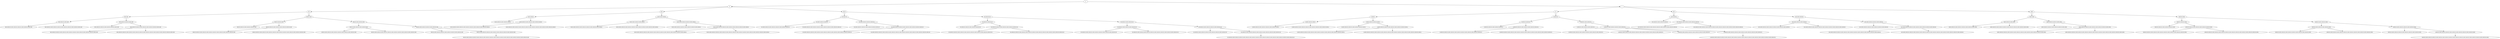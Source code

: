 digraph G {
node [fontname = "DejaVuSans"];
e -> 0;
e -> 1;
0 -> 00;
0 -> 010;
0 -> 0110;
00 -> 001100;
00 -> 00101100;
001100 -> 0011001011001100;
001100 -> 0011001011001011001100;
0011001011001100 -> 001100101100110010110010110011001011001100;
0011001011001100 -> 0011001011001100101100101100110010110010110011001011001100;
0011001011001011001100 -> 00110010110010110011001011001011001100;
0011001011001011001100 -> 001100101100101100110010110011001011001011001100;
001100101100101100110010110011001011001011001100 -> 00110010110010110011001011001100101100101100110010110011001011001011001100;
001100101100101100110010110011001011001011001100 -> 001100101100101100110010110011001011001011001100101100101100110010110011001011001011001100;
00101100 -> 00101100101100;
00101100 -> 001011001100101100;
00101100101100 -> 001011001011001100101100101100;
00101100101100 -> 0010110010110011001011001100101100101100;
0010110010110011001011001100101100101100 -> 001011001011001100101100110010110010110011001011001100101100101100;
0010110010110011001011001100101100101100 -> 0010110010110011001011001100101100101100110010110010110011001011001100101100101100;
001011001100101100 -> 0010110011001011001100101100;
001011001100101100 -> 0010110011001011001011001100101100;
0010110011001011001100101100 -> 001011001100101100110010110010110011001011001100101100;
0010110011001011001100101100 -> 0010110011001011001100101100101100110010110010110011001011001100101100;
0010110011001011001011001100101100 -> 00101100110010110010110011001011001011001100101100;
0010110011001011001011001100101100 -> 001011001100101100101100110010110011001011001011001100101100;
001011001100101100101100110010110011001011001011001100101100 -> 001011001100101100101100110010110011001011001011001100101100101100110010110011001011001011001100101100;
010 -> 010110010;
010 -> 0101100110010;
010110010 -> 0101100101100110010110010;
010110010 -> 01011001011001100101100110010110010;
01011001011001100101100110010110010 -> 0101100101100110010110011001011001011001100101100110010110010;
01011001011001100101100110010110010 -> 01011001011001100101100110010110010110011001011001011001100101100110010110010;
0101100110010 -> 01011001100101100110010;
0101100110010 -> 01011001100101100101100110010;
01011001100101100110010 -> 0101100110010110011001011001011001100101100110010;
01011001100101100110010 -> 01011001100101100110010110010110011001011001011001100101100110010;
01011001100101100101100110010 -> 010110011001011001011001100101100101100110010;
01011001100101100101100110010 -> 0101100110010110010110011001011001100101100101100110010;
0101100110010110010110011001011001100101100101100110010 -> 010110011001011001011001100101100110010110010110011001011001100101100101100110010;
0101100110010110010110011001011001100101100101100110010 -> 0101100110010110010110011001011001100101100101100110010110010110011001011001100101100101100110010;
0110 -> 01100110;
0110 -> 0110010110;
01100110 -> 011001100101100110;
01100110 -> 011001100101100101100110;
011001100101100110 -> 01100110010110011001011001011001100101100110;
011001100101100110 -> 011001100101100110010110010110011001011001011001100101100110;
011001100101100101100110 -> 0110011001011001011001100101100101100110;
011001100101100101100110 -> 01100110010110010110011001011001100101100101100110;
01100110010110010110011001011001100101100101100110 -> 0110011001011001011001100101100110010110010110011001011001100101100101100110;
01100110010110010110011001011001100101100101100110 -> 01100110010110010110011001011001100101100101100110010110010110011001011001100101100101100110;
0110010110 -> 0110010110010110;
0110010110 -> 01100101100110010110;
0110010110010110 -> 01100101100101100110010110010110;
0110010110010110 -> 011001011001011001100101100110010110010110;
011001011001011001100101100110010110010110 -> 01100101100101100110010110011001011001011001100101100110010110010110;
011001011001011001100101100110010110010110 -> 011001011001011001100101100110010110010110011001011001011001100101100110010110010110;
01100101100110010110 -> 011001011001100101100110010110;
01100101100110010110 -> 011001011001100101100101100110010110;
011001011001100101100110010110 -> 01100101100110010110011001011001011001100101100110010110;
011001011001100101100110010110 -> 011001011001100101100110010110010110011001011001011001100101100110010110;
011001011001100101100101100110010110 -> 0110010110011001011001011001100101100101100110010110;
011001011001100101100101100110010110 -> 01100101100110010110010110011001011001100101100101100110010110;
01100101100110010110010110011001011001100101100101100110010110 -> 01100101100110010110010110011001011001100101100101100110010110010110011001011001100101100101100110010110;
1 -> 11;
1 -> 101;
1 -> 1001;
11 -> 110011;
11 -> 11001011;
110011 -> 1100110010110011;
110011 -> 1100110010110010110011;
1100110010110011 -> 110011001011001100101100101100110010110011;
1100110010110011 -> 1100110010110011001011001011001100101100101100110010110011;
1100110010110010110011 -> 11001100101100101100110010110010110011;
1100110010110010110011 -> 110011001011001011001100101100110010110010110011;
110011001011001011001100101100110010110010110011 -> 11001100101100101100110010110011001011001011001100101100110010110010110011;
110011001011001011001100101100110010110010110011 -> 110011001011001011001100101100110010110010110011001011001011001100101100110010110010110011;
11001011 -> 11001011001011;
11001011 -> 110010110011001011;
11001011001011 -> 110010110010110011001011001011;
11001011001011 -> 1100101100101100110010110011001011001011;
1100101100101100110010110011001011001011 -> 110010110010110011001011001100101100101100110010110011001011001011;
1100101100101100110010110011001011001011 -> 1100101100101100110010110011001011001011001100101100101100110010110011001011001011;
110010110011001011 -> 1100101100110010110011001011;
110010110011001011 -> 1100101100110010110010110011001011;
1100101100110010110011001011 -> 110010110011001011001100101100101100110010110011001011;
1100101100110010110011001011 -> 1100101100110010110011001011001011001100101100101100110010110011001011;
1100101100110010110010110011001011 -> 11001011001100101100101100110010110010110011001011;
1100101100110010110010110011001011 -> 110010110011001011001011001100101100110010110010110011001011;
110010110011001011001011001100101100110010110010110011001011 -> 110010110011001011001011001100101100110010110010110011001011001011001100101100110010110010110011001011;
101 -> 101100101;
101 -> 1011001100101;
101100101 -> 1011001011001100101100101;
101100101 -> 10110010110011001011001100101100101;
10110010110011001011001100101100101 -> 1011001011001100101100110010110010110011001011001100101100101;
10110010110011001011001100101100101 -> 10110010110011001011001100101100101100110010110010110011001011001100101100101;
1011001100101 -> 10110011001011001100101;
1011001100101 -> 10110011001011001011001100101;
10110011001011001100101 -> 1011001100101100110010110010110011001011001100101;
10110011001011001100101 -> 10110011001011001100101100101100110010110010110011001011001100101;
10110011001011001011001100101 -> 101100110010110010110011001011001011001100101;
10110011001011001011001100101 -> 1011001100101100101100110010110011001011001011001100101;
1011001100101100101100110010110011001011001011001100101 -> 101100110010110010110011001011001100101100101100110010110011001011001011001100101;
1011001100101100101100110010110011001011001011001100101 -> 1011001100101100101100110010110011001011001011001100101100101100110010110011001011001011001100101;
1001 -> 10011001;
1001 -> 1001011001;
10011001 -> 100110010110011001;
10011001 -> 100110010110010110011001;
100110010110011001 -> 10011001011001100101100101100110010110011001;
100110010110011001 -> 100110010110011001011001011001100101100101100110010110011001;
100110010110010110011001 -> 1001100101100101100110010110010110011001;
100110010110010110011001 -> 10011001011001011001100101100110010110010110011001;
10011001011001011001100101100110010110010110011001 -> 1001100101100101100110010110011001011001011001100101100110010110010110011001;
10011001011001011001100101100110010110010110011001 -> 10011001011001011001100101100110010110010110011001011001011001100101100110010110010110011001;
1001011001 -> 1001011001011001;
1001011001 -> 10010110011001011001;
1001011001011001 -> 10010110010110011001011001011001;
1001011001011001 -> 100101100101100110010110011001011001011001;
100101100101100110010110011001011001011001 -> 10010110010110011001011001100101100101100110010110011001011001011001;
100101100101100110010110011001011001011001 -> 100101100101100110010110011001011001011001100101100101100110010110011001011001011001;
10010110011001011001 -> 100101100110010110011001011001;
10010110011001011001 -> 100101100110010110010110011001011001;
100101100110010110011001011001 -> 10010110011001011001100101100101100110010110011001011001;
100101100110010110011001011001 -> 100101100110010110011001011001011001100101100101100110010110011001011001;
100101100110010110010110011001011001 -> 1001011001100101100101100110010110010110011001011001;
100101100110010110010110011001011001 -> 10010110011001011001011001100101100110010110010110011001011001;
10010110011001011001011001100101100110010110010110011001011001 -> 10010110011001011001011001100101100110010110010110011001011001011001100101100110010110010110011001011001;
}

